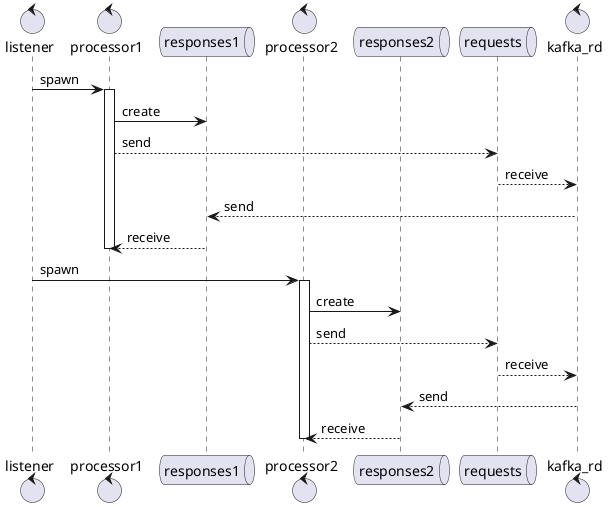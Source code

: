 @startuml

control listener
control processor1
queue responses1

control processor2
queue responses2

queue requests
control kafka_rd

listener -> processor1: spawn
activate processor1
processor1 -> responses1: create
processor1 --> requests: send
kafka_rd <-- requests: receive
kafka_rd --> responses1: send
processor1 <-- responses1: receive
deactivate processor1

listener -> processor2: spawn
activate processor2
processor2 -> responses2: create
processor2 --> requests: send
kafka_rd <-- requests: receive
kafka_rd --> responses2: send
processor2 <-- responses2: receive
deactivate processor2

@enduml